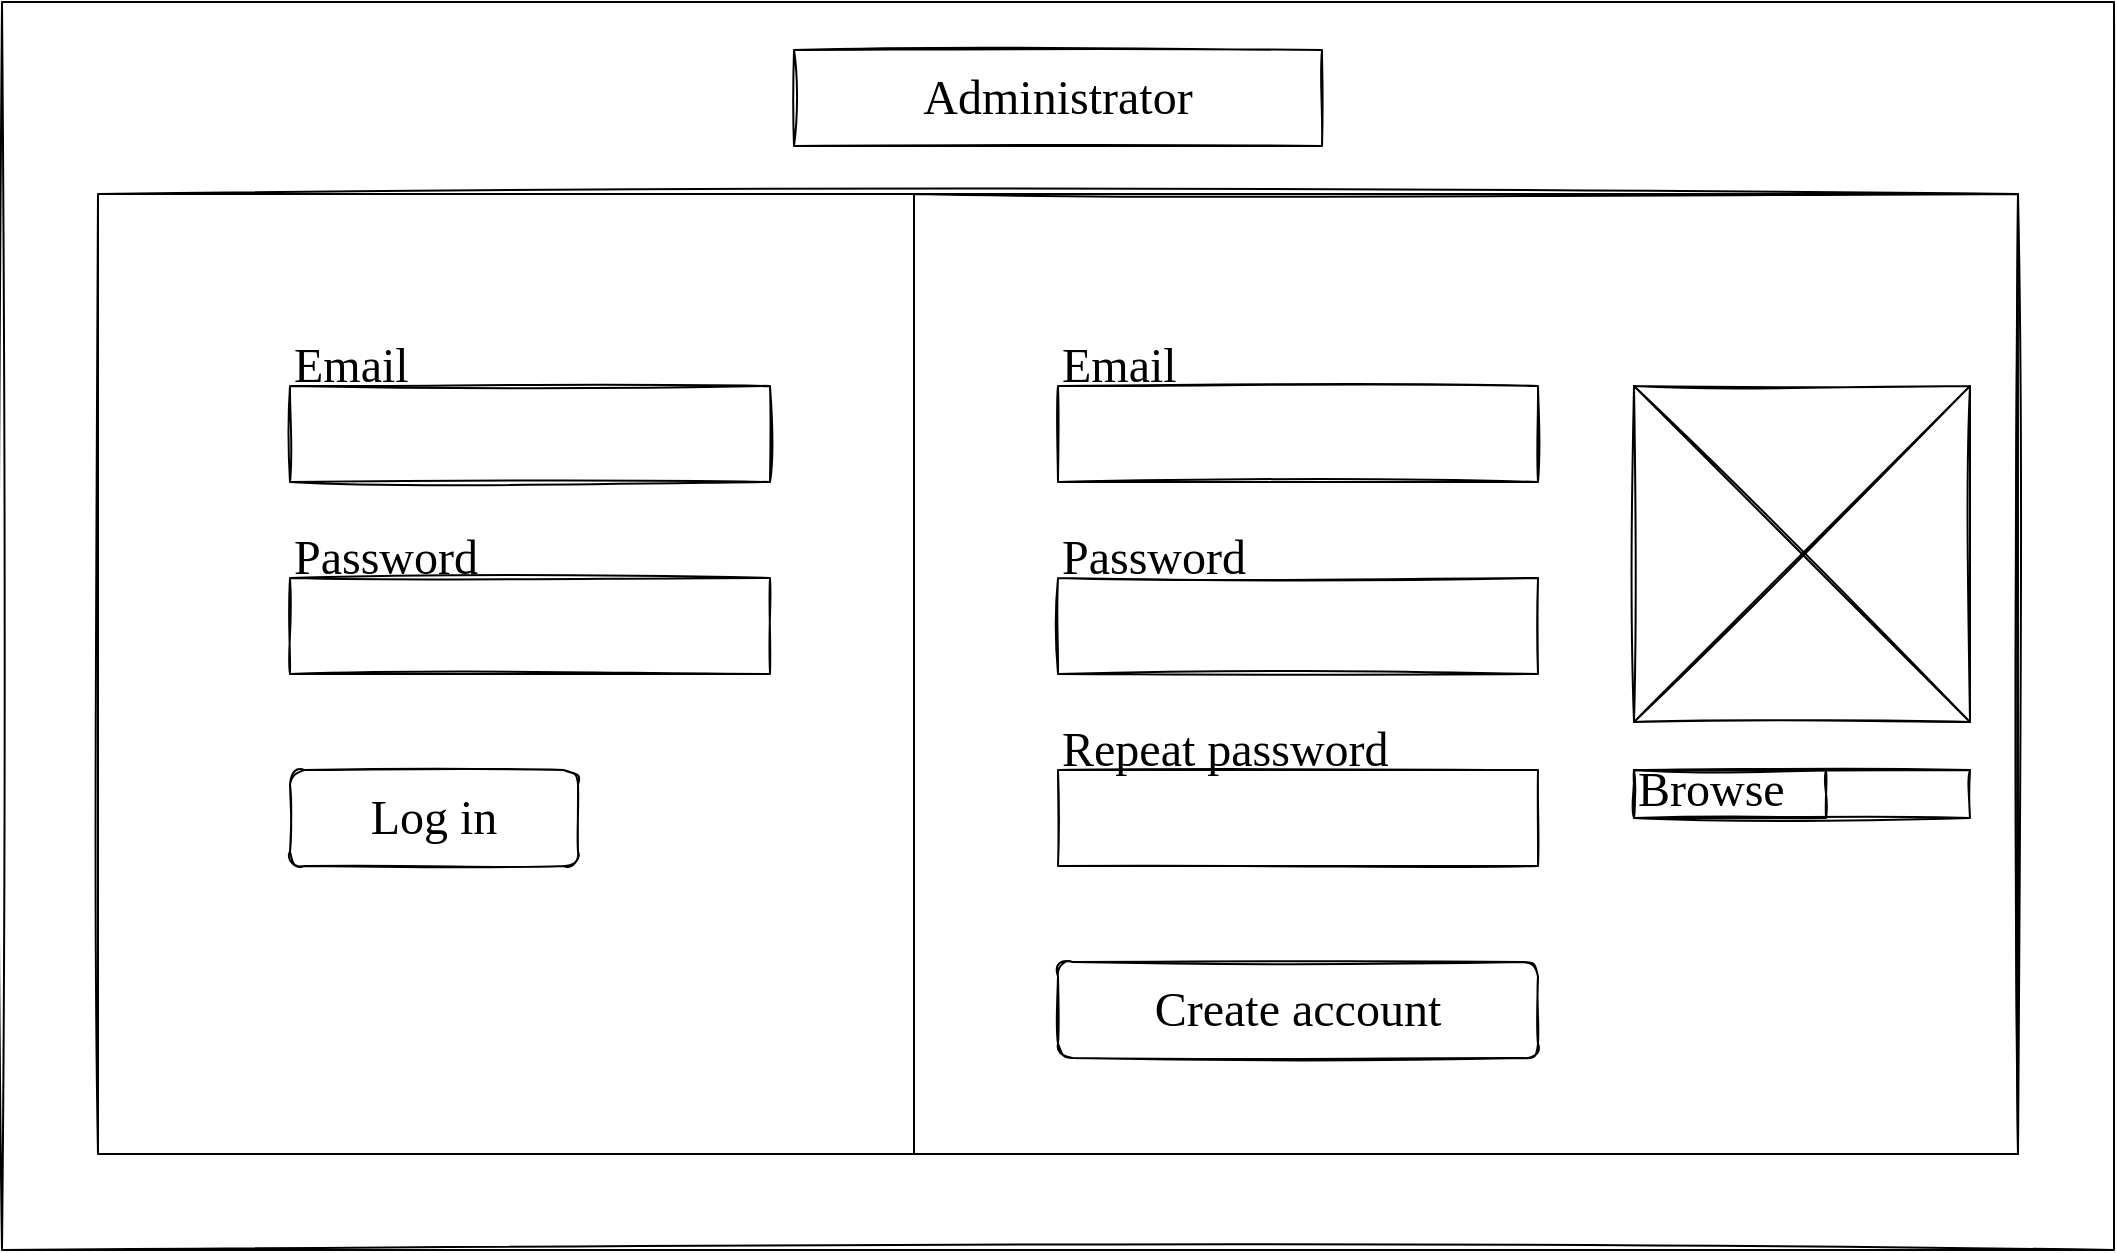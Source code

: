 <mxfile version="14.9.6" type="device"><diagram name="Page-1" id="03018318-947c-dd8e-b7a3-06fadd420f32"><mxGraphModel dx="1360" dy="862" grid="1" gridSize="24" guides="1" tooltips="1" connect="1" arrows="1" fold="1" page="1" pageScale="1" pageWidth="1100" pageHeight="850" background="#ffffff" math="0" shadow="0"><root><mxCell id="0"/><mxCell id="1" parent="0"/><mxCell id="OGgon90IX7rGMveDxl82-1" value="" style="rounded=0;whiteSpace=wrap;html=1;fillColor=none;sketch=1;shadow=0;glass=0;" parent="1" vertex="1"><mxGeometry x="48" y="72" width="1056" height="624" as="geometry"/></mxCell><mxCell id="OGgon90IX7rGMveDxl82-2" value="" style="rounded=0;whiteSpace=wrap;html=1;fillColor=none;sketch=1;shadow=0;glass=0;" parent="1" vertex="1"><mxGeometry x="96" y="168" width="960" height="480" as="geometry"/></mxCell><mxCell id="OGgon90IX7rGMveDxl82-3" value="" style="rounded=0;whiteSpace=wrap;html=1;fillColor=none;sketch=1;shadow=0;glass=0;" parent="1" vertex="1"><mxGeometry x="192" y="264" width="240" height="48" as="geometry"/></mxCell><mxCell id="OGgon90IX7rGMveDxl82-4" value="Administrator" style="text;html=1;strokeColor=none;fillColor=none;align=center;verticalAlign=middle;whiteSpace=wrap;rounded=0;shadow=0;glass=0;sketch=1;fontSize=24;fontFamily=Comic Sans MS;" parent="1" vertex="1"><mxGeometry x="456" y="96" width="240" height="48" as="geometry"/></mxCell><mxCell id="OGgon90IX7rGMveDxl82-5" value="" style="rounded=0;whiteSpace=wrap;html=1;fillColor=none;sketch=1;shadow=0;glass=0;" parent="1" vertex="1"><mxGeometry x="192" y="360" width="240" height="48" as="geometry"/></mxCell><mxCell id="OGgon90IX7rGMveDxl82-6" value="Email" style="text;html=1;strokeColor=none;fillColor=none;align=left;verticalAlign=middle;whiteSpace=wrap;rounded=0;shadow=0;glass=0;sketch=1;fontFamily=Comic Sans MS;fontSize=24;" parent="1" vertex="1"><mxGeometry x="192" y="244" width="240" height="20" as="geometry"/></mxCell><mxCell id="OGgon90IX7rGMveDxl82-7" value="Password" style="text;html=1;strokeColor=none;fillColor=none;align=left;verticalAlign=middle;whiteSpace=wrap;rounded=0;shadow=0;glass=0;sketch=1;fontFamily=Comic Sans MS;fontSize=24;" parent="1" vertex="1"><mxGeometry x="192" y="340" width="240" height="20" as="geometry"/></mxCell><mxCell id="OGgon90IX7rGMveDxl82-8" value="Log in" style="rounded=1;whiteSpace=wrap;html=1;shadow=0;glass=0;sketch=1;fontFamily=Comic Sans MS;fontSize=24;fillColor=none;align=center;" parent="1" vertex="1"><mxGeometry x="192" y="456" width="144" height="48" as="geometry"/></mxCell><mxCell id="OGgon90IX7rGMveDxl82-9" value="Create account" style="rounded=1;whiteSpace=wrap;html=1;shadow=0;glass=0;sketch=1;fontFamily=Comic Sans MS;fontSize=24;fillColor=none;align=center;" parent="1" vertex="1"><mxGeometry x="576" y="552" width="240" height="48" as="geometry"/></mxCell><mxCell id="OGgon90IX7rGMveDxl82-10" value="" style="rounded=0;whiteSpace=wrap;html=1;shadow=0;glass=0;sketch=1;fontFamily=Comic Sans MS;fontSize=24;fillColor=none;align=left;" parent="1" vertex="1"><mxGeometry x="444" y="96" width="264" height="48" as="geometry"/></mxCell><mxCell id="Vxwd_PBn3UKCIxQrEkSG-1" value="" style="rounded=0;whiteSpace=wrap;html=1;fillColor=none;sketch=1;shadow=0;glass=0;" vertex="1" parent="1"><mxGeometry x="576" y="264" width="240" height="48" as="geometry"/></mxCell><mxCell id="Vxwd_PBn3UKCIxQrEkSG-2" value="" style="rounded=0;whiteSpace=wrap;html=1;fillColor=none;sketch=1;shadow=0;glass=0;" vertex="1" parent="1"><mxGeometry x="576" y="360" width="240" height="48" as="geometry"/></mxCell><mxCell id="Vxwd_PBn3UKCIxQrEkSG-3" value="Email" style="text;html=1;strokeColor=none;fillColor=none;align=left;verticalAlign=middle;whiteSpace=wrap;rounded=0;shadow=0;glass=0;sketch=1;fontFamily=Comic Sans MS;fontSize=24;" vertex="1" parent="1"><mxGeometry x="576" y="244" width="240" height="20" as="geometry"/></mxCell><mxCell id="Vxwd_PBn3UKCIxQrEkSG-4" value="Password" style="text;html=1;strokeColor=none;fillColor=none;align=left;verticalAlign=middle;whiteSpace=wrap;rounded=0;shadow=0;glass=0;sketch=1;fontFamily=Comic Sans MS;fontSize=24;" vertex="1" parent="1"><mxGeometry x="576" y="340" width="240" height="20" as="geometry"/></mxCell><mxCell id="Vxwd_PBn3UKCIxQrEkSG-5" value="" style="rounded=0;whiteSpace=wrap;html=1;align=center;sketch=1;" vertex="1" parent="1"><mxGeometry x="864" y="264" width="168" height="168" as="geometry"/></mxCell><mxCell id="Vxwd_PBn3UKCIxQrEkSG-8" value="" style="endArrow=none;html=1;sketch=1;exitX=0;exitY=1;exitDx=0;exitDy=0;entryX=1;entryY=0;entryDx=0;entryDy=0;" edge="1" parent="1" source="Vxwd_PBn3UKCIxQrEkSG-5" target="Vxwd_PBn3UKCIxQrEkSG-5"><mxGeometry width="50" height="50" relative="1" as="geometry"><mxPoint x="936" y="362" as="sourcePoint"/><mxPoint x="986" y="312" as="targetPoint"/></mxGeometry></mxCell><mxCell id="Vxwd_PBn3UKCIxQrEkSG-9" value="" style="endArrow=none;html=1;sketch=1;exitX=1;exitY=1;exitDx=0;exitDy=0;entryX=0;entryY=0;entryDx=0;entryDy=0;" edge="1" parent="1" source="Vxwd_PBn3UKCIxQrEkSG-5" target="Vxwd_PBn3UKCIxQrEkSG-5"><mxGeometry width="50" height="50" relative="1" as="geometry"><mxPoint x="960" y="362" as="sourcePoint"/><mxPoint x="864" y="264" as="targetPoint"/></mxGeometry></mxCell><mxCell id="Vxwd_PBn3UKCIxQrEkSG-10" value="" style="rounded=0;whiteSpace=wrap;html=1;fillColor=none;sketch=1;shadow=0;glass=0;" vertex="1" parent="1"><mxGeometry x="576" y="456" width="240" height="48" as="geometry"/></mxCell><mxCell id="Vxwd_PBn3UKCIxQrEkSG-11" value="Repeat password" style="text;html=1;strokeColor=none;fillColor=none;align=left;verticalAlign=middle;whiteSpace=wrap;rounded=0;shadow=0;glass=0;sketch=1;fontFamily=Comic Sans MS;fontSize=24;" vertex="1" parent="1"><mxGeometry x="576" y="436" width="240" height="20" as="geometry"/></mxCell><mxCell id="Vxwd_PBn3UKCIxQrEkSG-13" value="" style="rounded=0;whiteSpace=wrap;html=1;fillColor=none;sketch=1;shadow=0;glass=0;" vertex="1" parent="1"><mxGeometry x="864" y="456" width="168" height="24" as="geometry"/></mxCell><mxCell id="Vxwd_PBn3UKCIxQrEkSG-14" value="" style="rounded=0;whiteSpace=wrap;html=1;fillColor=none;sketch=1;shadow=0;glass=0;" vertex="1" parent="1"><mxGeometry x="864" y="456" width="96" height="24" as="geometry"/></mxCell><mxCell id="Vxwd_PBn3UKCIxQrEkSG-15" value="Browse" style="text;html=1;strokeColor=none;fillColor=none;align=left;verticalAlign=middle;whiteSpace=wrap;rounded=0;shadow=0;glass=0;sketch=1;fontFamily=Comic Sans MS;fontSize=24;" vertex="1" parent="1"><mxGeometry x="864" y="456" width="240" height="20" as="geometry"/></mxCell><mxCell id="Vxwd_PBn3UKCIxQrEkSG-17" value="" style="rounded=0;whiteSpace=wrap;html=1;fillColor=none;sketch=1;shadow=0;glass=0;" vertex="1" parent="1"><mxGeometry x="504" y="168" width="552" height="480" as="geometry"/></mxCell></root></mxGraphModel></diagram></mxfile>